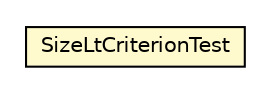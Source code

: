 #!/usr/local/bin/dot
#
# Class diagram 
# Generated by UMLGraph version R5_6_6-8-g8d7759 (http://www.umlgraph.org/)
#

digraph G {
	edge [fontname="Helvetica",fontsize=10,labelfontname="Helvetica",labelfontsize=10];
	node [fontname="Helvetica",fontsize=10,shape=plaintext];
	nodesep=0.25;
	ranksep=0.5;
	// org.dayatang.domain.internal.repo.SizeLtCriterionTest
	c4379 [label=<<table title="org.dayatang.domain.internal.repo.SizeLtCriterionTest" border="0" cellborder="1" cellspacing="0" cellpadding="2" port="p" bgcolor="lemonChiffon" href="./SizeLtCriterionTest.html">
		<tr><td><table border="0" cellspacing="0" cellpadding="1">
<tr><td align="center" balign="center"> SizeLtCriterionTest </td></tr>
		</table></td></tr>
		</table>>, URL="./SizeLtCriterionTest.html", fontname="Helvetica", fontcolor="black", fontsize=10.0];
}

